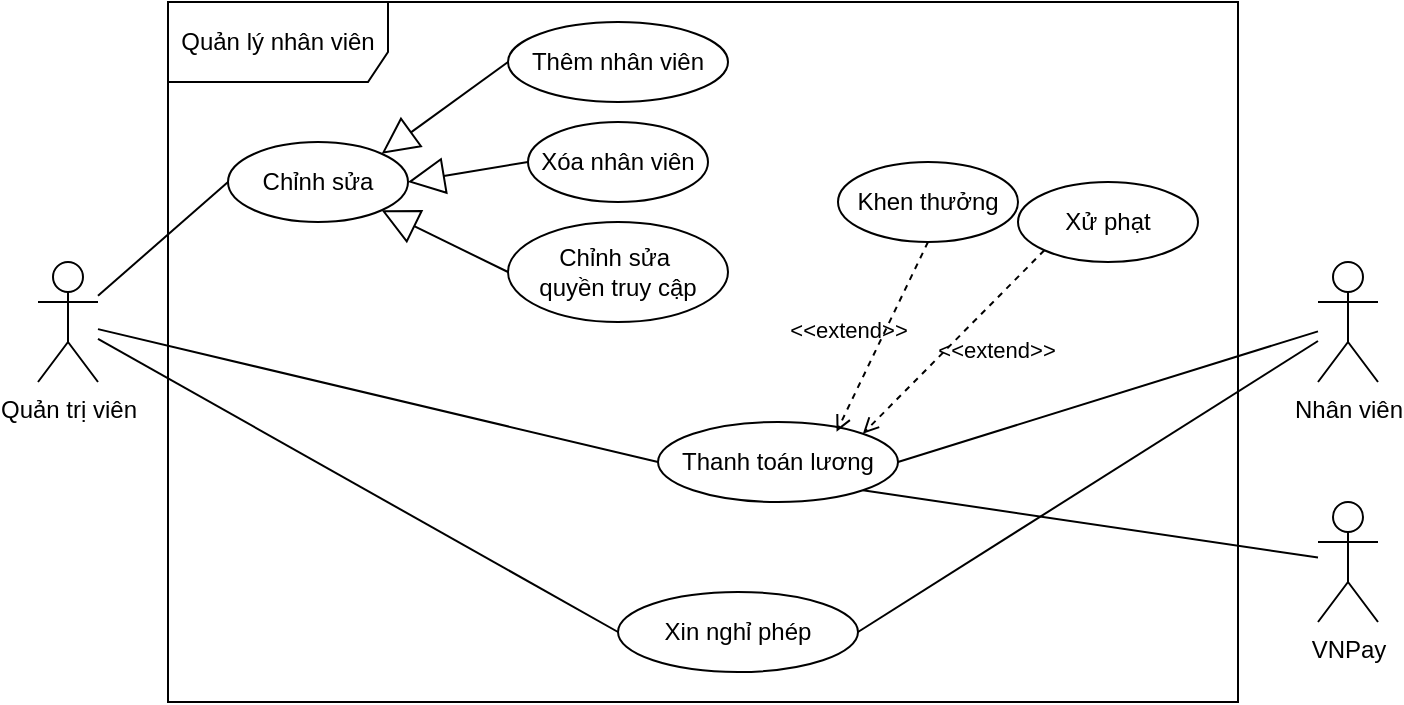 <mxfile version="26.0.16">
  <diagram name="Page-1" id="Kv_S2DqpdOv5cIkbxRM2">
    <mxGraphModel dx="1050" dy="621" grid="0" gridSize="10" guides="1" tooltips="1" connect="1" arrows="1" fold="1" page="1" pageScale="1" pageWidth="1100" pageHeight="850" math="0" shadow="0">
      <root>
        <mxCell id="0" />
        <mxCell id="1" parent="0" />
        <mxCell id="ABzgtv0vVJBKbBT8HKUv-1" value="Quản lý nhân viên" style="shape=umlFrame;whiteSpace=wrap;html=1;pointerEvents=0;recursiveResize=0;container=1;collapsible=0;width=110;height=40;" parent="1" vertex="1">
          <mxGeometry x="265" y="90" width="535" height="350" as="geometry" />
        </mxCell>
        <mxCell id="ABzgtv0vVJBKbBT8HKUv-4" value="Chỉnh sửa" style="ellipse;whiteSpace=wrap;html=1;" parent="ABzgtv0vVJBKbBT8HKUv-1" vertex="1">
          <mxGeometry x="30" y="70" width="90" height="40" as="geometry" />
        </mxCell>
        <mxCell id="ABzgtv0vVJBKbBT8HKUv-8" value="Thêm&amp;nbsp;&lt;span style=&quot;background-color: transparent; color: light-dark(rgb(0, 0, 0), rgb(255, 255, 255));&quot;&gt;nhân viên&lt;/span&gt;" style="ellipse;whiteSpace=wrap;html=1;" parent="ABzgtv0vVJBKbBT8HKUv-1" vertex="1">
          <mxGeometry x="170" y="10" width="110" height="40" as="geometry" />
        </mxCell>
        <mxCell id="ABzgtv0vVJBKbBT8HKUv-7" value="Xóa nhân viên" style="ellipse;whiteSpace=wrap;html=1;" parent="ABzgtv0vVJBKbBT8HKUv-1" vertex="1">
          <mxGeometry x="180" y="60" width="90" height="40" as="geometry" />
        </mxCell>
        <mxCell id="ABzgtv0vVJBKbBT8HKUv-6" value="Chỉnh sửa&amp;nbsp;&lt;div&gt;quyền truy cập&lt;/div&gt;" style="ellipse;whiteSpace=wrap;html=1;" parent="ABzgtv0vVJBKbBT8HKUv-1" vertex="1">
          <mxGeometry x="170" y="110" width="110" height="50" as="geometry" />
        </mxCell>
        <mxCell id="ABzgtv0vVJBKbBT8HKUv-10" value="" style="endArrow=block;endSize=16;endFill=0;html=1;rounded=0;exitX=0;exitY=0.5;exitDx=0;exitDy=0;entryX=1;entryY=1;entryDx=0;entryDy=0;" parent="ABzgtv0vVJBKbBT8HKUv-1" source="ABzgtv0vVJBKbBT8HKUv-6" target="ABzgtv0vVJBKbBT8HKUv-4" edge="1">
          <mxGeometry width="160" relative="1" as="geometry">
            <mxPoint x="200" y="240" as="sourcePoint" />
            <mxPoint x="360" y="240" as="targetPoint" />
          </mxGeometry>
        </mxCell>
        <mxCell id="ABzgtv0vVJBKbBT8HKUv-11" value="" style="endArrow=block;endSize=16;endFill=0;html=1;rounded=0;exitX=0;exitY=0.5;exitDx=0;exitDy=0;entryX=1;entryY=0.5;entryDx=0;entryDy=0;" parent="ABzgtv0vVJBKbBT8HKUv-1" source="ABzgtv0vVJBKbBT8HKUv-7" target="ABzgtv0vVJBKbBT8HKUv-4" edge="1">
          <mxGeometry width="160" relative="1" as="geometry">
            <mxPoint x="180" y="170" as="sourcePoint" />
            <mxPoint x="117" y="114" as="targetPoint" />
          </mxGeometry>
        </mxCell>
        <mxCell id="ABzgtv0vVJBKbBT8HKUv-12" value="" style="endArrow=block;endSize=16;endFill=0;html=1;rounded=0;exitX=0;exitY=0.5;exitDx=0;exitDy=0;entryX=1;entryY=0;entryDx=0;entryDy=0;" parent="ABzgtv0vVJBKbBT8HKUv-1" source="ABzgtv0vVJBKbBT8HKUv-8" target="ABzgtv0vVJBKbBT8HKUv-4" edge="1">
          <mxGeometry width="160" relative="1" as="geometry">
            <mxPoint x="210" y="110" as="sourcePoint" />
            <mxPoint x="130" y="100" as="targetPoint" />
          </mxGeometry>
        </mxCell>
        <mxCell id="ABzgtv0vVJBKbBT8HKUv-13" value="Thanh toán lương" style="ellipse;whiteSpace=wrap;html=1;" parent="ABzgtv0vVJBKbBT8HKUv-1" vertex="1">
          <mxGeometry x="245" y="210" width="120" height="40" as="geometry" />
        </mxCell>
        <mxCell id="ABzgtv0vVJBKbBT8HKUv-14" value="Xin nghỉ phép" style="ellipse;whiteSpace=wrap;html=1;" parent="ABzgtv0vVJBKbBT8HKUv-1" vertex="1">
          <mxGeometry x="225" y="295" width="120" height="40" as="geometry" />
        </mxCell>
        <mxCell id="ABzgtv0vVJBKbBT8HKUv-19" value="Khen thưởng" style="ellipse;whiteSpace=wrap;html=1;" parent="ABzgtv0vVJBKbBT8HKUv-1" vertex="1">
          <mxGeometry x="335" y="80" width="90" height="40" as="geometry" />
        </mxCell>
        <mxCell id="ABzgtv0vVJBKbBT8HKUv-20" value="Xử phạt" style="ellipse;whiteSpace=wrap;html=1;" parent="ABzgtv0vVJBKbBT8HKUv-1" vertex="1">
          <mxGeometry x="425" y="90" width="90" height="40" as="geometry" />
        </mxCell>
        <mxCell id="ABzgtv0vVJBKbBT8HKUv-21" value="&amp;lt;&amp;lt;extend&amp;gt;&amp;gt;" style="html=1;verticalAlign=bottom;labelBackgroundColor=none;endArrow=open;endFill=0;dashed=1;rounded=0;entryX=0.744;entryY=0.121;entryDx=0;entryDy=0;exitX=0.5;exitY=1;exitDx=0;exitDy=0;entryPerimeter=0;" parent="ABzgtv0vVJBKbBT8HKUv-1" source="ABzgtv0vVJBKbBT8HKUv-19" target="ABzgtv0vVJBKbBT8HKUv-13" edge="1">
          <mxGeometry x="0.248" y="-13" width="160" relative="1" as="geometry">
            <mxPoint x="185" y="230" as="sourcePoint" />
            <mxPoint x="345" y="230" as="targetPoint" />
            <mxPoint as="offset" />
          </mxGeometry>
        </mxCell>
        <mxCell id="ABzgtv0vVJBKbBT8HKUv-22" value="&amp;lt;&amp;lt;extend&amp;gt;&amp;gt;" style="html=1;verticalAlign=bottom;labelBackgroundColor=none;endArrow=open;endFill=0;dashed=1;rounded=0;exitX=0;exitY=1;exitDx=0;exitDy=0;entryX=1;entryY=0;entryDx=0;entryDy=0;" parent="ABzgtv0vVJBKbBT8HKUv-1" source="ABzgtv0vVJBKbBT8HKUv-20" target="ABzgtv0vVJBKbBT8HKUv-13" edge="1">
          <mxGeometry x="-0.096" y="24" width="160" relative="1" as="geometry">
            <mxPoint x="390" y="130" as="sourcePoint" />
            <mxPoint x="355" y="210" as="targetPoint" />
            <mxPoint as="offset" />
          </mxGeometry>
        </mxCell>
        <mxCell id="ABzgtv0vVJBKbBT8HKUv-2" value="Quản trị viên" style="shape=umlActor;verticalLabelPosition=bottom;verticalAlign=top;html=1;" parent="1" vertex="1">
          <mxGeometry x="200" y="220" width="30" height="60" as="geometry" />
        </mxCell>
        <mxCell id="ABzgtv0vVJBKbBT8HKUv-3" value="Nhân viên" style="shape=umlActor;verticalLabelPosition=bottom;verticalAlign=top;html=1;" parent="1" vertex="1">
          <mxGeometry x="840" y="220" width="30" height="60" as="geometry" />
        </mxCell>
        <mxCell id="ABzgtv0vVJBKbBT8HKUv-15" value="" style="endArrow=none;html=1;rounded=0;entryX=1;entryY=0.5;entryDx=0;entryDy=0;" parent="1" source="ABzgtv0vVJBKbBT8HKUv-3" target="ABzgtv0vVJBKbBT8HKUv-14" edge="1">
          <mxGeometry width="50" height="50" relative="1" as="geometry">
            <mxPoint x="500" y="350" as="sourcePoint" />
            <mxPoint x="550" y="300" as="targetPoint" />
          </mxGeometry>
        </mxCell>
        <mxCell id="ABzgtv0vVJBKbBT8HKUv-16" value="" style="endArrow=none;html=1;rounded=0;exitX=0;exitY=0.5;exitDx=0;exitDy=0;" parent="1" source="ABzgtv0vVJBKbBT8HKUv-14" target="ABzgtv0vVJBKbBT8HKUv-2" edge="1">
          <mxGeometry width="50" height="50" relative="1" as="geometry">
            <mxPoint x="890" y="258" as="sourcePoint" />
            <mxPoint x="605" y="415" as="targetPoint" />
          </mxGeometry>
        </mxCell>
        <mxCell id="ABzgtv0vVJBKbBT8HKUv-17" value="" style="endArrow=none;html=1;rounded=0;exitX=0;exitY=0.5;exitDx=0;exitDy=0;" parent="1" source="ABzgtv0vVJBKbBT8HKUv-13" target="ABzgtv0vVJBKbBT8HKUv-2" edge="1">
          <mxGeometry width="50" height="50" relative="1" as="geometry">
            <mxPoint x="500" y="415" as="sourcePoint" />
            <mxPoint x="220" y="258" as="targetPoint" />
          </mxGeometry>
        </mxCell>
        <mxCell id="ABzgtv0vVJBKbBT8HKUv-18" value="" style="endArrow=none;html=1;rounded=0;entryX=1;entryY=0.5;entryDx=0;entryDy=0;" parent="1" source="ABzgtv0vVJBKbBT8HKUv-3" target="ABzgtv0vVJBKbBT8HKUv-13" edge="1">
          <mxGeometry width="50" height="50" relative="1" as="geometry">
            <mxPoint x="890" y="259" as="sourcePoint" />
            <mxPoint x="620" y="415" as="targetPoint" />
          </mxGeometry>
        </mxCell>
        <mxCell id="ABzgtv0vVJBKbBT8HKUv-23" value="" style="endArrow=none;html=1;rounded=0;exitX=0;exitY=0.5;exitDx=0;exitDy=0;" parent="1" source="ABzgtv0vVJBKbBT8HKUv-4" target="ABzgtv0vVJBKbBT8HKUv-2" edge="1">
          <mxGeometry width="50" height="50" relative="1" as="geometry">
            <mxPoint x="520" y="330" as="sourcePoint" />
            <mxPoint x="220" y="254" as="targetPoint" />
          </mxGeometry>
        </mxCell>
        <mxCell id="ABzgtv0vVJBKbBT8HKUv-25" value="VNPay&lt;div&gt;&lt;br&gt;&lt;/div&gt;" style="shape=umlActor;verticalLabelPosition=bottom;verticalAlign=top;html=1;" parent="1" vertex="1">
          <mxGeometry x="840" y="340" width="30" height="60" as="geometry" />
        </mxCell>
        <mxCell id="ABzgtv0vVJBKbBT8HKUv-26" value="" style="endArrow=none;html=1;rounded=0;entryX=1;entryY=1;entryDx=0;entryDy=0;" parent="1" source="ABzgtv0vVJBKbBT8HKUv-25" target="ABzgtv0vVJBKbBT8HKUv-13" edge="1">
          <mxGeometry width="50" height="50" relative="1" as="geometry">
            <mxPoint x="850" y="265" as="sourcePoint" />
            <mxPoint x="640" y="330" as="targetPoint" />
          </mxGeometry>
        </mxCell>
      </root>
    </mxGraphModel>
  </diagram>
</mxfile>
